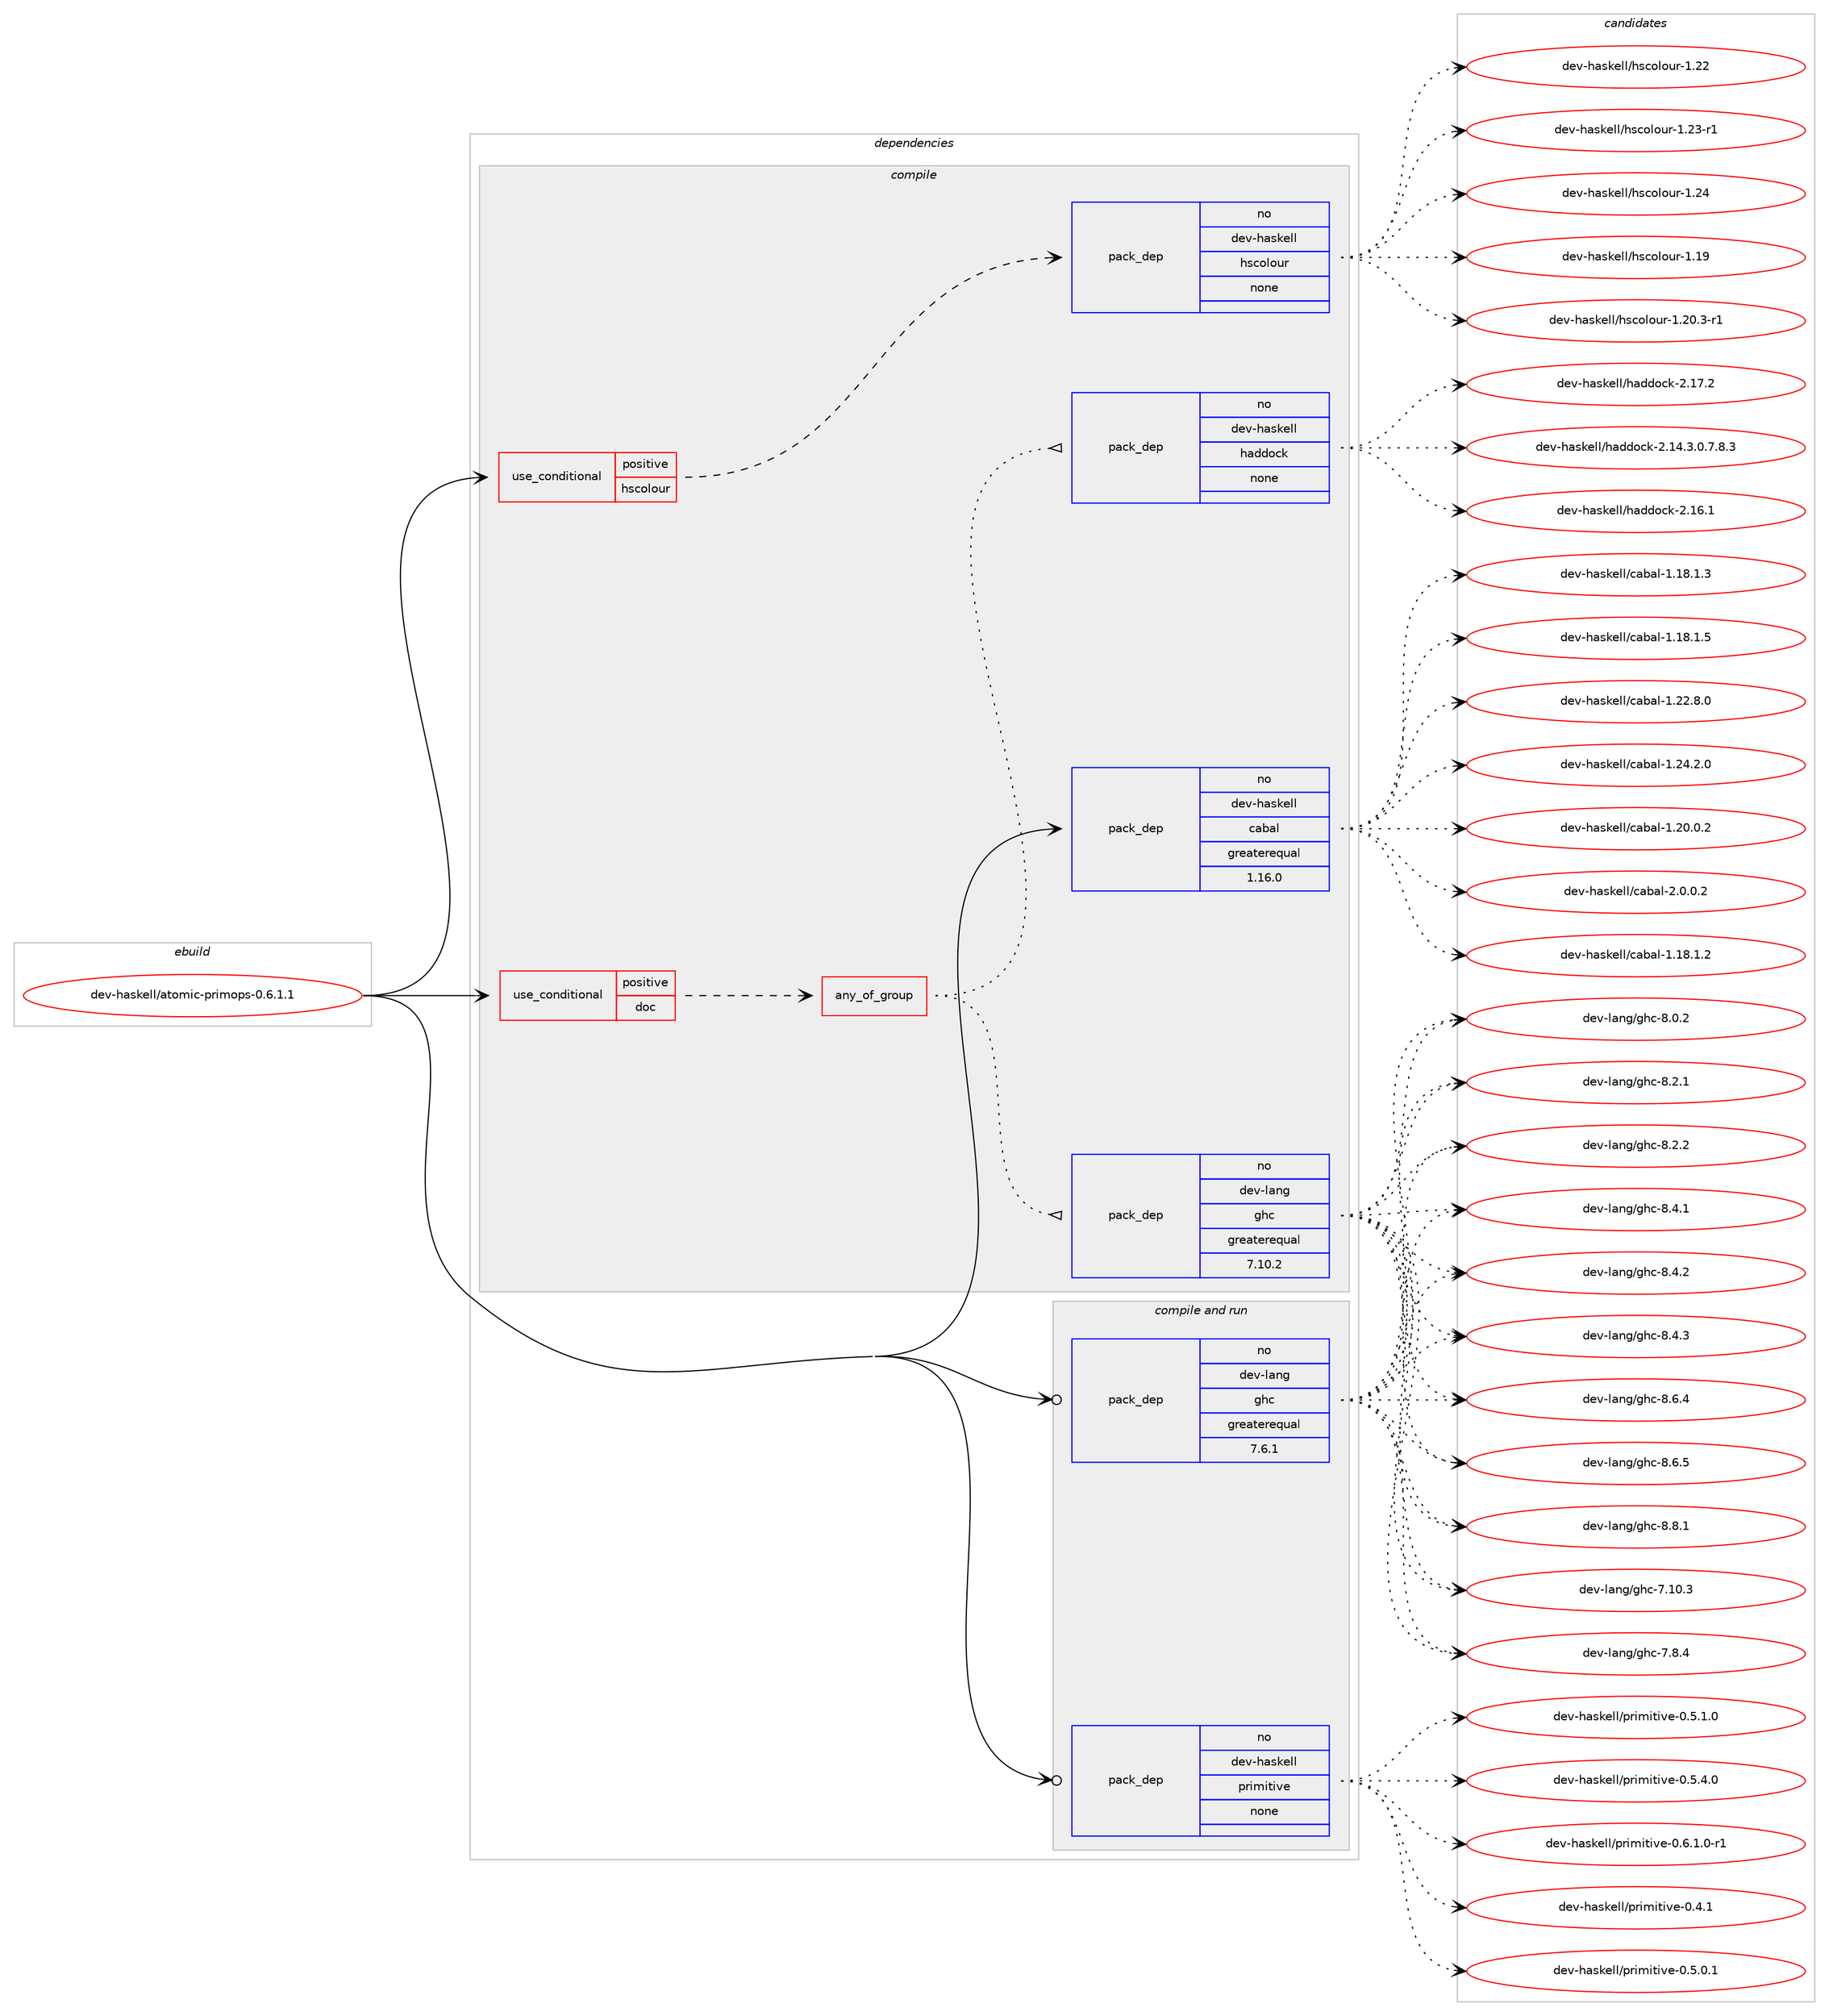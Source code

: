 digraph prolog {

# *************
# Graph options
# *************

newrank=true;
concentrate=true;
compound=true;
graph [rankdir=LR,fontname=Helvetica,fontsize=10,ranksep=1.5];#, ranksep=2.5, nodesep=0.2];
edge  [arrowhead=vee];
node  [fontname=Helvetica,fontsize=10];

# **********
# The ebuild
# **********

subgraph cluster_leftcol {
color=gray;
rank=same;
label=<<i>ebuild</i>>;
id [label="dev-haskell/atomic-primops-0.6.1.1", color=red, width=4, href="../dev-haskell/atomic-primops-0.6.1.1.svg"];
}

# ****************
# The dependencies
# ****************

subgraph cluster_midcol {
color=gray;
label=<<i>dependencies</i>>;
subgraph cluster_compile {
fillcolor="#eeeeee";
style=filled;
label=<<i>compile</i>>;
subgraph cond124755 {
dependency526422 [label=<<TABLE BORDER="0" CELLBORDER="1" CELLSPACING="0" CELLPADDING="4"><TR><TD ROWSPAN="3" CELLPADDING="10">use_conditional</TD></TR><TR><TD>positive</TD></TR><TR><TD>doc</TD></TR></TABLE>>, shape=none, color=red];
subgraph any9489 {
dependency526423 [label=<<TABLE BORDER="0" CELLBORDER="1" CELLSPACING="0" CELLPADDING="4"><TR><TD CELLPADDING="10">any_of_group</TD></TR></TABLE>>, shape=none, color=red];subgraph pack391821 {
dependency526424 [label=<<TABLE BORDER="0" CELLBORDER="1" CELLSPACING="0" CELLPADDING="4" WIDTH="220"><TR><TD ROWSPAN="6" CELLPADDING="30">pack_dep</TD></TR><TR><TD WIDTH="110">no</TD></TR><TR><TD>dev-haskell</TD></TR><TR><TD>haddock</TD></TR><TR><TD>none</TD></TR><TR><TD></TD></TR></TABLE>>, shape=none, color=blue];
}
dependency526423:e -> dependency526424:w [weight=20,style="dotted",arrowhead="oinv"];
subgraph pack391822 {
dependency526425 [label=<<TABLE BORDER="0" CELLBORDER="1" CELLSPACING="0" CELLPADDING="4" WIDTH="220"><TR><TD ROWSPAN="6" CELLPADDING="30">pack_dep</TD></TR><TR><TD WIDTH="110">no</TD></TR><TR><TD>dev-lang</TD></TR><TR><TD>ghc</TD></TR><TR><TD>greaterequal</TD></TR><TR><TD>7.10.2</TD></TR></TABLE>>, shape=none, color=blue];
}
dependency526423:e -> dependency526425:w [weight=20,style="dotted",arrowhead="oinv"];
}
dependency526422:e -> dependency526423:w [weight=20,style="dashed",arrowhead="vee"];
}
id:e -> dependency526422:w [weight=20,style="solid",arrowhead="vee"];
subgraph cond124756 {
dependency526426 [label=<<TABLE BORDER="0" CELLBORDER="1" CELLSPACING="0" CELLPADDING="4"><TR><TD ROWSPAN="3" CELLPADDING="10">use_conditional</TD></TR><TR><TD>positive</TD></TR><TR><TD>hscolour</TD></TR></TABLE>>, shape=none, color=red];
subgraph pack391823 {
dependency526427 [label=<<TABLE BORDER="0" CELLBORDER="1" CELLSPACING="0" CELLPADDING="4" WIDTH="220"><TR><TD ROWSPAN="6" CELLPADDING="30">pack_dep</TD></TR><TR><TD WIDTH="110">no</TD></TR><TR><TD>dev-haskell</TD></TR><TR><TD>hscolour</TD></TR><TR><TD>none</TD></TR><TR><TD></TD></TR></TABLE>>, shape=none, color=blue];
}
dependency526426:e -> dependency526427:w [weight=20,style="dashed",arrowhead="vee"];
}
id:e -> dependency526426:w [weight=20,style="solid",arrowhead="vee"];
subgraph pack391824 {
dependency526428 [label=<<TABLE BORDER="0" CELLBORDER="1" CELLSPACING="0" CELLPADDING="4" WIDTH="220"><TR><TD ROWSPAN="6" CELLPADDING="30">pack_dep</TD></TR><TR><TD WIDTH="110">no</TD></TR><TR><TD>dev-haskell</TD></TR><TR><TD>cabal</TD></TR><TR><TD>greaterequal</TD></TR><TR><TD>1.16.0</TD></TR></TABLE>>, shape=none, color=blue];
}
id:e -> dependency526428:w [weight=20,style="solid",arrowhead="vee"];
}
subgraph cluster_compileandrun {
fillcolor="#eeeeee";
style=filled;
label=<<i>compile and run</i>>;
subgraph pack391825 {
dependency526429 [label=<<TABLE BORDER="0" CELLBORDER="1" CELLSPACING="0" CELLPADDING="4" WIDTH="220"><TR><TD ROWSPAN="6" CELLPADDING="30">pack_dep</TD></TR><TR><TD WIDTH="110">no</TD></TR><TR><TD>dev-haskell</TD></TR><TR><TD>primitive</TD></TR><TR><TD>none</TD></TR><TR><TD></TD></TR></TABLE>>, shape=none, color=blue];
}
id:e -> dependency526429:w [weight=20,style="solid",arrowhead="odotvee"];
subgraph pack391826 {
dependency526430 [label=<<TABLE BORDER="0" CELLBORDER="1" CELLSPACING="0" CELLPADDING="4" WIDTH="220"><TR><TD ROWSPAN="6" CELLPADDING="30">pack_dep</TD></TR><TR><TD WIDTH="110">no</TD></TR><TR><TD>dev-lang</TD></TR><TR><TD>ghc</TD></TR><TR><TD>greaterequal</TD></TR><TR><TD>7.6.1</TD></TR></TABLE>>, shape=none, color=blue];
}
id:e -> dependency526430:w [weight=20,style="solid",arrowhead="odotvee"];
}
subgraph cluster_run {
fillcolor="#eeeeee";
style=filled;
label=<<i>run</i>>;
}
}

# **************
# The candidates
# **************

subgraph cluster_choices {
rank=same;
color=gray;
label=<<i>candidates</i>>;

subgraph choice391821 {
color=black;
nodesep=1;
choice1001011184510497115107101108108471049710010011199107455046495246514648465546564651 [label="dev-haskell/haddock-2.14.3.0.7.8.3", color=red, width=4,href="../dev-haskell/haddock-2.14.3.0.7.8.3.svg"];
choice100101118451049711510710110810847104971001001119910745504649544649 [label="dev-haskell/haddock-2.16.1", color=red, width=4,href="../dev-haskell/haddock-2.16.1.svg"];
choice100101118451049711510710110810847104971001001119910745504649554650 [label="dev-haskell/haddock-2.17.2", color=red, width=4,href="../dev-haskell/haddock-2.17.2.svg"];
dependency526424:e -> choice1001011184510497115107101108108471049710010011199107455046495246514648465546564651:w [style=dotted,weight="100"];
dependency526424:e -> choice100101118451049711510710110810847104971001001119910745504649544649:w [style=dotted,weight="100"];
dependency526424:e -> choice100101118451049711510710110810847104971001001119910745504649554650:w [style=dotted,weight="100"];
}
subgraph choice391822 {
color=black;
nodesep=1;
choice1001011184510897110103471031049945554649484651 [label="dev-lang/ghc-7.10.3", color=red, width=4,href="../dev-lang/ghc-7.10.3.svg"];
choice10010111845108971101034710310499455546564652 [label="dev-lang/ghc-7.8.4", color=red, width=4,href="../dev-lang/ghc-7.8.4.svg"];
choice10010111845108971101034710310499455646484650 [label="dev-lang/ghc-8.0.2", color=red, width=4,href="../dev-lang/ghc-8.0.2.svg"];
choice10010111845108971101034710310499455646504649 [label="dev-lang/ghc-8.2.1", color=red, width=4,href="../dev-lang/ghc-8.2.1.svg"];
choice10010111845108971101034710310499455646504650 [label="dev-lang/ghc-8.2.2", color=red, width=4,href="../dev-lang/ghc-8.2.2.svg"];
choice10010111845108971101034710310499455646524649 [label="dev-lang/ghc-8.4.1", color=red, width=4,href="../dev-lang/ghc-8.4.1.svg"];
choice10010111845108971101034710310499455646524650 [label="dev-lang/ghc-8.4.2", color=red, width=4,href="../dev-lang/ghc-8.4.2.svg"];
choice10010111845108971101034710310499455646524651 [label="dev-lang/ghc-8.4.3", color=red, width=4,href="../dev-lang/ghc-8.4.3.svg"];
choice10010111845108971101034710310499455646544652 [label="dev-lang/ghc-8.6.4", color=red, width=4,href="../dev-lang/ghc-8.6.4.svg"];
choice10010111845108971101034710310499455646544653 [label="dev-lang/ghc-8.6.5", color=red, width=4,href="../dev-lang/ghc-8.6.5.svg"];
choice10010111845108971101034710310499455646564649 [label="dev-lang/ghc-8.8.1", color=red, width=4,href="../dev-lang/ghc-8.8.1.svg"];
dependency526425:e -> choice1001011184510897110103471031049945554649484651:w [style=dotted,weight="100"];
dependency526425:e -> choice10010111845108971101034710310499455546564652:w [style=dotted,weight="100"];
dependency526425:e -> choice10010111845108971101034710310499455646484650:w [style=dotted,weight="100"];
dependency526425:e -> choice10010111845108971101034710310499455646504649:w [style=dotted,weight="100"];
dependency526425:e -> choice10010111845108971101034710310499455646504650:w [style=dotted,weight="100"];
dependency526425:e -> choice10010111845108971101034710310499455646524649:w [style=dotted,weight="100"];
dependency526425:e -> choice10010111845108971101034710310499455646524650:w [style=dotted,weight="100"];
dependency526425:e -> choice10010111845108971101034710310499455646524651:w [style=dotted,weight="100"];
dependency526425:e -> choice10010111845108971101034710310499455646544652:w [style=dotted,weight="100"];
dependency526425:e -> choice10010111845108971101034710310499455646544653:w [style=dotted,weight="100"];
dependency526425:e -> choice10010111845108971101034710310499455646564649:w [style=dotted,weight="100"];
}
subgraph choice391823 {
color=black;
nodesep=1;
choice100101118451049711510710110810847104115991111081111171144549464957 [label="dev-haskell/hscolour-1.19", color=red, width=4,href="../dev-haskell/hscolour-1.19.svg"];
choice10010111845104971151071011081084710411599111108111117114454946504846514511449 [label="dev-haskell/hscolour-1.20.3-r1", color=red, width=4,href="../dev-haskell/hscolour-1.20.3-r1.svg"];
choice100101118451049711510710110810847104115991111081111171144549465050 [label="dev-haskell/hscolour-1.22", color=red, width=4,href="../dev-haskell/hscolour-1.22.svg"];
choice1001011184510497115107101108108471041159911110811111711445494650514511449 [label="dev-haskell/hscolour-1.23-r1", color=red, width=4,href="../dev-haskell/hscolour-1.23-r1.svg"];
choice100101118451049711510710110810847104115991111081111171144549465052 [label="dev-haskell/hscolour-1.24", color=red, width=4,href="../dev-haskell/hscolour-1.24.svg"];
dependency526427:e -> choice100101118451049711510710110810847104115991111081111171144549464957:w [style=dotted,weight="100"];
dependency526427:e -> choice10010111845104971151071011081084710411599111108111117114454946504846514511449:w [style=dotted,weight="100"];
dependency526427:e -> choice100101118451049711510710110810847104115991111081111171144549465050:w [style=dotted,weight="100"];
dependency526427:e -> choice1001011184510497115107101108108471041159911110811111711445494650514511449:w [style=dotted,weight="100"];
dependency526427:e -> choice100101118451049711510710110810847104115991111081111171144549465052:w [style=dotted,weight="100"];
}
subgraph choice391824 {
color=black;
nodesep=1;
choice10010111845104971151071011081084799979897108454946495646494650 [label="dev-haskell/cabal-1.18.1.2", color=red, width=4,href="../dev-haskell/cabal-1.18.1.2.svg"];
choice10010111845104971151071011081084799979897108454946495646494651 [label="dev-haskell/cabal-1.18.1.3", color=red, width=4,href="../dev-haskell/cabal-1.18.1.3.svg"];
choice10010111845104971151071011081084799979897108454946495646494653 [label="dev-haskell/cabal-1.18.1.5", color=red, width=4,href="../dev-haskell/cabal-1.18.1.5.svg"];
choice10010111845104971151071011081084799979897108454946504846484650 [label="dev-haskell/cabal-1.20.0.2", color=red, width=4,href="../dev-haskell/cabal-1.20.0.2.svg"];
choice10010111845104971151071011081084799979897108454946505046564648 [label="dev-haskell/cabal-1.22.8.0", color=red, width=4,href="../dev-haskell/cabal-1.22.8.0.svg"];
choice10010111845104971151071011081084799979897108454946505246504648 [label="dev-haskell/cabal-1.24.2.0", color=red, width=4,href="../dev-haskell/cabal-1.24.2.0.svg"];
choice100101118451049711510710110810847999798971084550464846484650 [label="dev-haskell/cabal-2.0.0.2", color=red, width=4,href="../dev-haskell/cabal-2.0.0.2.svg"];
dependency526428:e -> choice10010111845104971151071011081084799979897108454946495646494650:w [style=dotted,weight="100"];
dependency526428:e -> choice10010111845104971151071011081084799979897108454946495646494651:w [style=dotted,weight="100"];
dependency526428:e -> choice10010111845104971151071011081084799979897108454946495646494653:w [style=dotted,weight="100"];
dependency526428:e -> choice10010111845104971151071011081084799979897108454946504846484650:w [style=dotted,weight="100"];
dependency526428:e -> choice10010111845104971151071011081084799979897108454946505046564648:w [style=dotted,weight="100"];
dependency526428:e -> choice10010111845104971151071011081084799979897108454946505246504648:w [style=dotted,weight="100"];
dependency526428:e -> choice100101118451049711510710110810847999798971084550464846484650:w [style=dotted,weight="100"];
}
subgraph choice391825 {
color=black;
nodesep=1;
choice100101118451049711510710110810847112114105109105116105118101454846524649 [label="dev-haskell/primitive-0.4.1", color=red, width=4,href="../dev-haskell/primitive-0.4.1.svg"];
choice1001011184510497115107101108108471121141051091051161051181014548465346484649 [label="dev-haskell/primitive-0.5.0.1", color=red, width=4,href="../dev-haskell/primitive-0.5.0.1.svg"];
choice1001011184510497115107101108108471121141051091051161051181014548465346494648 [label="dev-haskell/primitive-0.5.1.0", color=red, width=4,href="../dev-haskell/primitive-0.5.1.0.svg"];
choice1001011184510497115107101108108471121141051091051161051181014548465346524648 [label="dev-haskell/primitive-0.5.4.0", color=red, width=4,href="../dev-haskell/primitive-0.5.4.0.svg"];
choice10010111845104971151071011081084711211410510910511610511810145484654464946484511449 [label="dev-haskell/primitive-0.6.1.0-r1", color=red, width=4,href="../dev-haskell/primitive-0.6.1.0-r1.svg"];
dependency526429:e -> choice100101118451049711510710110810847112114105109105116105118101454846524649:w [style=dotted,weight="100"];
dependency526429:e -> choice1001011184510497115107101108108471121141051091051161051181014548465346484649:w [style=dotted,weight="100"];
dependency526429:e -> choice1001011184510497115107101108108471121141051091051161051181014548465346494648:w [style=dotted,weight="100"];
dependency526429:e -> choice1001011184510497115107101108108471121141051091051161051181014548465346524648:w [style=dotted,weight="100"];
dependency526429:e -> choice10010111845104971151071011081084711211410510910511610511810145484654464946484511449:w [style=dotted,weight="100"];
}
subgraph choice391826 {
color=black;
nodesep=1;
choice1001011184510897110103471031049945554649484651 [label="dev-lang/ghc-7.10.3", color=red, width=4,href="../dev-lang/ghc-7.10.3.svg"];
choice10010111845108971101034710310499455546564652 [label="dev-lang/ghc-7.8.4", color=red, width=4,href="../dev-lang/ghc-7.8.4.svg"];
choice10010111845108971101034710310499455646484650 [label="dev-lang/ghc-8.0.2", color=red, width=4,href="../dev-lang/ghc-8.0.2.svg"];
choice10010111845108971101034710310499455646504649 [label="dev-lang/ghc-8.2.1", color=red, width=4,href="../dev-lang/ghc-8.2.1.svg"];
choice10010111845108971101034710310499455646504650 [label="dev-lang/ghc-8.2.2", color=red, width=4,href="../dev-lang/ghc-8.2.2.svg"];
choice10010111845108971101034710310499455646524649 [label="dev-lang/ghc-8.4.1", color=red, width=4,href="../dev-lang/ghc-8.4.1.svg"];
choice10010111845108971101034710310499455646524650 [label="dev-lang/ghc-8.4.2", color=red, width=4,href="../dev-lang/ghc-8.4.2.svg"];
choice10010111845108971101034710310499455646524651 [label="dev-lang/ghc-8.4.3", color=red, width=4,href="../dev-lang/ghc-8.4.3.svg"];
choice10010111845108971101034710310499455646544652 [label="dev-lang/ghc-8.6.4", color=red, width=4,href="../dev-lang/ghc-8.6.4.svg"];
choice10010111845108971101034710310499455646544653 [label="dev-lang/ghc-8.6.5", color=red, width=4,href="../dev-lang/ghc-8.6.5.svg"];
choice10010111845108971101034710310499455646564649 [label="dev-lang/ghc-8.8.1", color=red, width=4,href="../dev-lang/ghc-8.8.1.svg"];
dependency526430:e -> choice1001011184510897110103471031049945554649484651:w [style=dotted,weight="100"];
dependency526430:e -> choice10010111845108971101034710310499455546564652:w [style=dotted,weight="100"];
dependency526430:e -> choice10010111845108971101034710310499455646484650:w [style=dotted,weight="100"];
dependency526430:e -> choice10010111845108971101034710310499455646504649:w [style=dotted,weight="100"];
dependency526430:e -> choice10010111845108971101034710310499455646504650:w [style=dotted,weight="100"];
dependency526430:e -> choice10010111845108971101034710310499455646524649:w [style=dotted,weight="100"];
dependency526430:e -> choice10010111845108971101034710310499455646524650:w [style=dotted,weight="100"];
dependency526430:e -> choice10010111845108971101034710310499455646524651:w [style=dotted,weight="100"];
dependency526430:e -> choice10010111845108971101034710310499455646544652:w [style=dotted,weight="100"];
dependency526430:e -> choice10010111845108971101034710310499455646544653:w [style=dotted,weight="100"];
dependency526430:e -> choice10010111845108971101034710310499455646564649:w [style=dotted,weight="100"];
}
}

}
